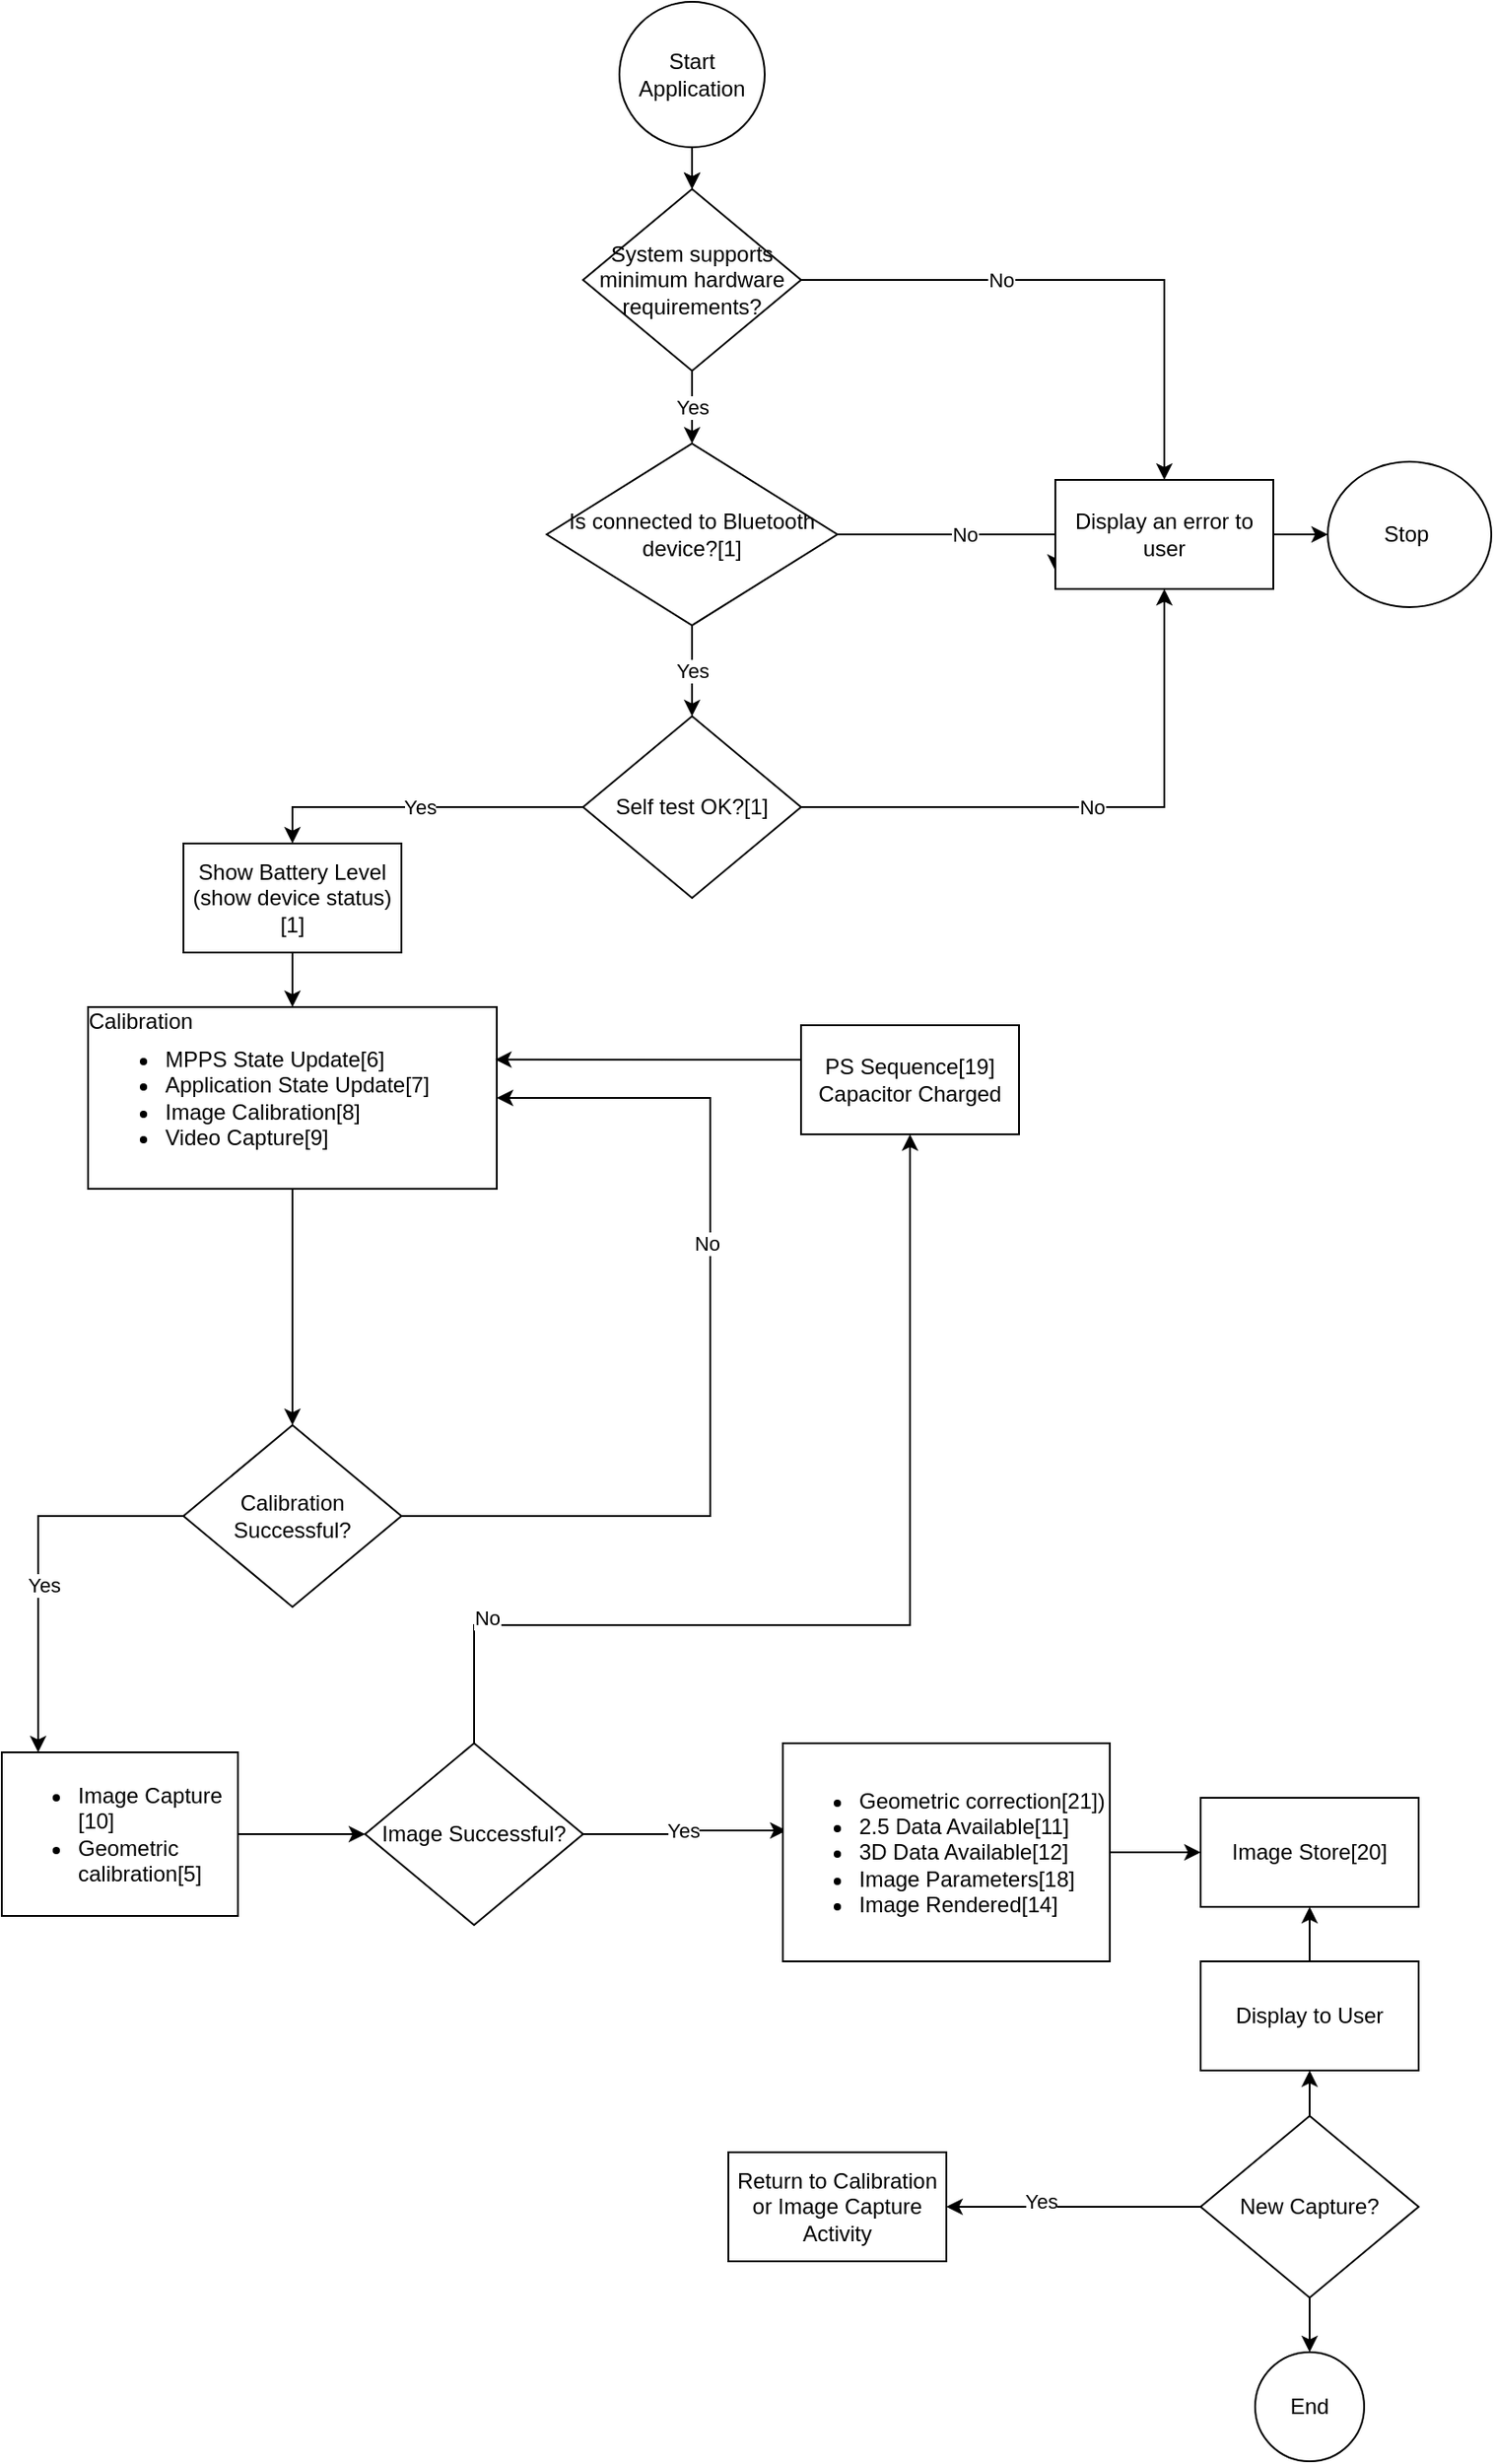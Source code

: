 <mxfile version="14.2.6" type="github">
  <diagram id="Avr19dcsrgd8HSW8QIkM" name="Page-1">
    <mxGraphModel dx="1185" dy="662" grid="1" gridSize="10" guides="1" tooltips="1" connect="1" arrows="1" fold="1" page="1" pageScale="1" pageWidth="850" pageHeight="1100" math="0" shadow="0">
      <root>
        <mxCell id="0" />
        <mxCell id="1" parent="0" />
        <mxCell id="0TjXcxiFnR5JFrspY3TL-38" style="edgeStyle=orthogonalEdgeStyle;rounded=0;orthogonalLoop=1;jettySize=auto;html=1;entryX=0.5;entryY=0;entryDx=0;entryDy=0;" parent="1" target="0TjXcxiFnR5JFrspY3TL-11" edge="1">
          <mxGeometry relative="1" as="geometry">
            <mxPoint x="400" y="100" as="sourcePoint" />
          </mxGeometry>
        </mxCell>
        <mxCell id="0TjXcxiFnR5JFrspY3TL-10" value="Stop&amp;nbsp;" style="ellipse;whiteSpace=wrap;html=1;" parent="1" vertex="1">
          <mxGeometry x="750" y="270" width="90" height="80" as="geometry" />
        </mxCell>
        <mxCell id="0TjXcxiFnR5JFrspY3TL-27" value="Yes" style="edgeStyle=orthogonalEdgeStyle;rounded=0;orthogonalLoop=1;jettySize=auto;html=1;exitX=0.5;exitY=1;exitDx=0;exitDy=0;" parent="1" source="0TjXcxiFnR5JFrspY3TL-11" target="0TjXcxiFnR5JFrspY3TL-30" edge="1">
          <mxGeometry relative="1" as="geometry">
            <mxPoint x="400" y="340" as="targetPoint" />
            <Array as="points" />
          </mxGeometry>
        </mxCell>
        <mxCell id="0TjXcxiFnR5JFrspY3TL-47" style="edgeStyle=orthogonalEdgeStyle;rounded=0;orthogonalLoop=1;jettySize=auto;html=1;entryX=0.5;entryY=0;entryDx=0;entryDy=0;" parent="1" source="0TjXcxiFnR5JFrspY3TL-11" target="0TjXcxiFnR5JFrspY3TL-46" edge="1">
          <mxGeometry relative="1" as="geometry" />
        </mxCell>
        <mxCell id="0TjXcxiFnR5JFrspY3TL-48" value="No" style="edgeLabel;html=1;align=center;verticalAlign=middle;resizable=0;points=[];" parent="0TjXcxiFnR5JFrspY3TL-47" vertex="1" connectable="0">
          <mxGeometry x="-0.291" relative="1" as="geometry">
            <mxPoint as="offset" />
          </mxGeometry>
        </mxCell>
        <mxCell id="0TjXcxiFnR5JFrspY3TL-11" value="&lt;span&gt;System supports minimum hardware requirements?&lt;/span&gt;" style="rhombus;whiteSpace=wrap;html=1;" parent="1" vertex="1">
          <mxGeometry x="340" y="120" width="120" height="100" as="geometry" />
        </mxCell>
        <mxCell id="0TjXcxiFnR5JFrspY3TL-35" value="No" style="edgeStyle=orthogonalEdgeStyle;rounded=0;orthogonalLoop=1;jettySize=auto;html=1;" parent="1" source="0TjXcxiFnR5JFrspY3TL-30" edge="1">
          <mxGeometry relative="1" as="geometry">
            <mxPoint x="600" y="330" as="targetPoint" />
            <Array as="points">
              <mxPoint x="600" y="310" />
            </Array>
          </mxGeometry>
        </mxCell>
        <mxCell id="0TjXcxiFnR5JFrspY3TL-50" value="Yes" style="edgeStyle=orthogonalEdgeStyle;rounded=0;orthogonalLoop=1;jettySize=auto;html=1;" parent="1" source="0TjXcxiFnR5JFrspY3TL-30" target="0TjXcxiFnR5JFrspY3TL-41" edge="1">
          <mxGeometry relative="1" as="geometry" />
        </mxCell>
        <mxCell id="0TjXcxiFnR5JFrspY3TL-30" value="&lt;span&gt;Is connected to Bluetooth device?[1]&lt;/span&gt;" style="rhombus;whiteSpace=wrap;html=1;" parent="1" vertex="1">
          <mxGeometry x="320" y="260" width="160" height="100" as="geometry" />
        </mxCell>
        <mxCell id="0TjXcxiFnR5JFrspY3TL-40" value="" style="edgeStyle=orthogonalEdgeStyle;rounded=0;orthogonalLoop=1;jettySize=auto;html=1;" parent="1" source="0TjXcxiFnR5JFrspY3TL-39" target="0TjXcxiFnR5JFrspY3TL-11" edge="1">
          <mxGeometry relative="1" as="geometry" />
        </mxCell>
        <mxCell id="0TjXcxiFnR5JFrspY3TL-39" value="&lt;span&gt;Start Application&lt;/span&gt;" style="ellipse;whiteSpace=wrap;html=1;aspect=fixed;" parent="1" vertex="1">
          <mxGeometry x="360" y="17" width="80" height="80" as="geometry" />
        </mxCell>
        <mxCell id="0TjXcxiFnR5JFrspY3TL-42" value="Yes" style="edgeStyle=orthogonalEdgeStyle;rounded=0;orthogonalLoop=1;jettySize=auto;html=1;entryX=0.5;entryY=0;entryDx=0;entryDy=0;" parent="1" source="0TjXcxiFnR5JFrspY3TL-41" target="0TjXcxiFnR5JFrspY3TL-43" edge="1">
          <mxGeometry relative="1" as="geometry">
            <mxPoint x="150" y="430" as="targetPoint" />
          </mxGeometry>
        </mxCell>
        <mxCell id="0TjXcxiFnR5JFrspY3TL-51" value="No" style="edgeStyle=orthogonalEdgeStyle;rounded=0;orthogonalLoop=1;jettySize=auto;html=1;" parent="1" source="0TjXcxiFnR5JFrspY3TL-41" target="0TjXcxiFnR5JFrspY3TL-46" edge="1">
          <mxGeometry relative="1" as="geometry" />
        </mxCell>
        <mxCell id="0TjXcxiFnR5JFrspY3TL-41" value="Self test OK?[1]" style="rhombus;whiteSpace=wrap;html=1;" parent="1" vertex="1">
          <mxGeometry x="340" y="410" width="120" height="100" as="geometry" />
        </mxCell>
        <mxCell id="0TjXcxiFnR5JFrspY3TL-60" style="edgeStyle=orthogonalEdgeStyle;rounded=0;orthogonalLoop=1;jettySize=auto;html=1;entryX=0.5;entryY=0;entryDx=0;entryDy=0;" parent="1" source="0TjXcxiFnR5JFrspY3TL-43" target="0TjXcxiFnR5JFrspY3TL-58" edge="1">
          <mxGeometry relative="1" as="geometry" />
        </mxCell>
        <mxCell id="0TjXcxiFnR5JFrspY3TL-43" value="Show Battery Level (show device status)[1]" style="rounded=0;whiteSpace=wrap;html=1;" parent="1" vertex="1">
          <mxGeometry x="120" y="480" width="120" height="60" as="geometry" />
        </mxCell>
        <mxCell id="0TjXcxiFnR5JFrspY3TL-49" style="edgeStyle=orthogonalEdgeStyle;rounded=0;orthogonalLoop=1;jettySize=auto;html=1;" parent="1" source="0TjXcxiFnR5JFrspY3TL-46" target="0TjXcxiFnR5JFrspY3TL-10" edge="1">
          <mxGeometry relative="1" as="geometry" />
        </mxCell>
        <mxCell id="0TjXcxiFnR5JFrspY3TL-46" value="Display an error to user" style="rounded=0;whiteSpace=wrap;html=1;" parent="1" vertex="1">
          <mxGeometry x="600" y="280" width="120" height="60" as="geometry" />
        </mxCell>
        <mxCell id="0TjXcxiFnR5JFrspY3TL-62" style="edgeStyle=orthogonalEdgeStyle;rounded=0;orthogonalLoop=1;jettySize=auto;html=1;entryX=0.5;entryY=0;entryDx=0;entryDy=0;" parent="1" source="0TjXcxiFnR5JFrspY3TL-58" target="0TjXcxiFnR5JFrspY3TL-63" edge="1">
          <mxGeometry relative="1" as="geometry">
            <mxPoint x="100" y="900" as="targetPoint" />
          </mxGeometry>
        </mxCell>
        <mxCell id="0TjXcxiFnR5JFrspY3TL-64" style="edgeStyle=orthogonalEdgeStyle;rounded=0;orthogonalLoop=1;jettySize=auto;html=1;entryX=1;entryY=0.5;entryDx=0;entryDy=0;exitX=1;exitY=0.5;exitDx=0;exitDy=0;" parent="1" source="0TjXcxiFnR5JFrspY3TL-63" target="0TjXcxiFnR5JFrspY3TL-58" edge="1">
          <mxGeometry relative="1" as="geometry">
            <Array as="points">
              <mxPoint x="410" y="850" />
              <mxPoint x="410" y="620" />
            </Array>
          </mxGeometry>
        </mxCell>
        <mxCell id="0TjXcxiFnR5JFrspY3TL-65" value="No" style="edgeLabel;html=1;align=center;verticalAlign=middle;resizable=0;points=[];" parent="0TjXcxiFnR5JFrspY3TL-64" vertex="1" connectable="0">
          <mxGeometry x="0.237" y="2" relative="1" as="geometry">
            <mxPoint as="offset" />
          </mxGeometry>
        </mxCell>
        <mxCell id="7xQOjGLybt1XN3V5icTS-4" style="edgeStyle=orthogonalEdgeStyle;rounded=0;orthogonalLoop=1;jettySize=auto;html=1;" edge="1" parent="1" source="0TjXcxiFnR5JFrspY3TL-63" target="0TjXcxiFnR5JFrspY3TL-68">
          <mxGeometry relative="1" as="geometry">
            <Array as="points">
              <mxPoint x="40" y="850" />
            </Array>
          </mxGeometry>
        </mxCell>
        <mxCell id="7xQOjGLybt1XN3V5icTS-5" value="Yes" style="edgeLabel;html=1;align=center;verticalAlign=middle;resizable=0;points=[];" vertex="1" connectable="0" parent="7xQOjGLybt1XN3V5icTS-4">
          <mxGeometry x="0.117" y="3" relative="1" as="geometry">
            <mxPoint as="offset" />
          </mxGeometry>
        </mxCell>
        <mxCell id="0TjXcxiFnR5JFrspY3TL-63" value="Calibration Successful?" style="rhombus;whiteSpace=wrap;html=1;" parent="1" vertex="1">
          <mxGeometry x="120" y="800" width="120" height="100" as="geometry" />
        </mxCell>
        <mxCell id="0TjXcxiFnR5JFrspY3TL-70" value="" style="group" parent="1" vertex="1" connectable="0">
          <mxGeometry x="67.5" y="570" width="225" height="140" as="geometry" />
        </mxCell>
        <mxCell id="0TjXcxiFnR5JFrspY3TL-58" value="&lt;ul&gt;&lt;li&gt;&lt;span style=&quot;text-align: center&quot;&gt;MPPS State Update[6]&lt;/span&gt;&lt;/li&gt;&lt;li&gt;&lt;span style=&quot;text-align: center&quot;&gt;Application State Update[7]&lt;/span&gt;&lt;/li&gt;&lt;li&gt;Image Calibration[8]&lt;/li&gt;&lt;li&gt;Video Capture[9]&lt;/li&gt;&lt;/ul&gt;" style="rounded=0;whiteSpace=wrap;html=1;align=left;" parent="0TjXcxiFnR5JFrspY3TL-70" vertex="1">
          <mxGeometry width="225" height="100" as="geometry" />
        </mxCell>
        <mxCell id="0TjXcxiFnR5JFrspY3TL-69" value="Calibration" style="text;html=1;strokeColor=none;fillColor=none;align=center;verticalAlign=middle;whiteSpace=wrap;rounded=0;" parent="0TjXcxiFnR5JFrspY3TL-70" vertex="1">
          <mxGeometry x="12.5" width="33.333" height="15.556" as="geometry" />
        </mxCell>
        <mxCell id="0TjXcxiFnR5JFrspY3TL-75" style="edgeStyle=orthogonalEdgeStyle;rounded=0;orthogonalLoop=1;jettySize=auto;html=1;entryX=0.5;entryY=1;entryDx=0;entryDy=0;exitX=0.5;exitY=0;exitDx=0;exitDy=0;" parent="1" source="0TjXcxiFnR5JFrspY3TL-73" target="0TjXcxiFnR5JFrspY3TL-79" edge="1">
          <mxGeometry relative="1" as="geometry">
            <Array as="points">
              <mxPoint x="280" y="910" />
              <mxPoint x="520" y="910" />
            </Array>
          </mxGeometry>
        </mxCell>
        <mxCell id="0TjXcxiFnR5JFrspY3TL-76" value="No" style="edgeLabel;html=1;align=center;verticalAlign=middle;resizable=0;points=[];" parent="0TjXcxiFnR5JFrspY3TL-75" vertex="1" connectable="0">
          <mxGeometry x="-0.752" y="4" relative="1" as="geometry">
            <mxPoint as="offset" />
          </mxGeometry>
        </mxCell>
        <mxCell id="0TjXcxiFnR5JFrspY3TL-78" value="Yes" style="edgeStyle=orthogonalEdgeStyle;rounded=0;orthogonalLoop=1;jettySize=auto;html=1;entryX=0.011;entryY=0.4;entryDx=0;entryDy=0;entryPerimeter=0;" parent="1" source="0TjXcxiFnR5JFrspY3TL-73" target="0TjXcxiFnR5JFrspY3TL-74" edge="1">
          <mxGeometry relative="1" as="geometry" />
        </mxCell>
        <mxCell id="0TjXcxiFnR5JFrspY3TL-73" value="Image Successful?" style="rhombus;whiteSpace=wrap;html=1;" parent="1" vertex="1">
          <mxGeometry x="220" y="975" width="120" height="100" as="geometry" />
        </mxCell>
        <mxCell id="7xQOjGLybt1XN3V5icTS-6" style="edgeStyle=orthogonalEdgeStyle;rounded=0;orthogonalLoop=1;jettySize=auto;html=1;" edge="1" parent="1" source="0TjXcxiFnR5JFrspY3TL-74" target="0TjXcxiFnR5JFrspY3TL-81">
          <mxGeometry relative="1" as="geometry" />
        </mxCell>
        <mxCell id="0TjXcxiFnR5JFrspY3TL-74" value="&lt;ul&gt;&lt;li&gt;Geometric correction[21])&lt;/li&gt;&lt;li&gt;2.5 Data Available[11]&lt;/li&gt;&lt;li&gt;3D Data Available[12]&lt;/li&gt;&lt;li&gt;Image Parameters[18]&lt;/li&gt;&lt;li&gt;Image Rendered[14]&lt;/li&gt;&lt;/ul&gt;" style="rounded=0;whiteSpace=wrap;html=1;align=left;" parent="1" vertex="1">
          <mxGeometry x="450" y="975" width="180" height="120" as="geometry" />
        </mxCell>
        <mxCell id="0TjXcxiFnR5JFrspY3TL-77" style="edgeStyle=orthogonalEdgeStyle;rounded=0;orthogonalLoop=1;jettySize=auto;html=1;entryX=0;entryY=0.5;entryDx=0;entryDy=0;" parent="1" source="0TjXcxiFnR5JFrspY3TL-68" target="0TjXcxiFnR5JFrspY3TL-73" edge="1">
          <mxGeometry relative="1" as="geometry" />
        </mxCell>
        <mxCell id="0TjXcxiFnR5JFrspY3TL-68" value="&lt;ul&gt;&lt;li&gt;Image Capture [10]&lt;/li&gt;&lt;li&gt;Geometric calibration[5]&lt;/li&gt;&lt;/ul&gt;" style="rounded=0;whiteSpace=wrap;html=1;align=left;" parent="1" vertex="1">
          <mxGeometry x="20" y="980" width="130" height="90" as="geometry" />
        </mxCell>
        <mxCell id="7xQOjGLybt1XN3V5icTS-7" style="edgeStyle=orthogonalEdgeStyle;rounded=0;orthogonalLoop=1;jettySize=auto;html=1;entryX=0.996;entryY=0.289;entryDx=0;entryDy=0;entryPerimeter=0;" edge="1" parent="1" source="0TjXcxiFnR5JFrspY3TL-79" target="0TjXcxiFnR5JFrspY3TL-58">
          <mxGeometry relative="1" as="geometry">
            <Array as="points">
              <mxPoint x="420" y="599" />
              <mxPoint x="420" y="599" />
            </Array>
          </mxGeometry>
        </mxCell>
        <mxCell id="0TjXcxiFnR5JFrspY3TL-79" value="PS Sequence[19]&lt;br&gt;Capacitor Charged" style="rounded=0;whiteSpace=wrap;html=1;" parent="1" vertex="1">
          <mxGeometry x="460" y="580" width="120" height="60" as="geometry" />
        </mxCell>
        <mxCell id="0TjXcxiFnR5JFrspY3TL-81" value="Image Store[20]" style="rounded=0;whiteSpace=wrap;html=1;" parent="1" vertex="1">
          <mxGeometry x="680" y="1005" width="120" height="60" as="geometry" />
        </mxCell>
        <mxCell id="0TjXcxiFnR5JFrspY3TL-91" style="edgeStyle=orthogonalEdgeStyle;rounded=0;orthogonalLoop=1;jettySize=auto;html=1;entryX=0.5;entryY=1;entryDx=0;entryDy=0;" parent="1" source="0TjXcxiFnR5JFrspY3TL-85" target="0TjXcxiFnR5JFrspY3TL-81" edge="1">
          <mxGeometry relative="1" as="geometry" />
        </mxCell>
        <mxCell id="0TjXcxiFnR5JFrspY3TL-85" value="Display to User" style="rounded=0;whiteSpace=wrap;html=1;" parent="1" vertex="1">
          <mxGeometry x="680" y="1095" width="120" height="60" as="geometry" />
        </mxCell>
        <mxCell id="0TjXcxiFnR5JFrspY3TL-92" style="edgeStyle=orthogonalEdgeStyle;rounded=0;orthogonalLoop=1;jettySize=auto;html=1;entryX=0.5;entryY=1;entryDx=0;entryDy=0;" parent="1" source="0TjXcxiFnR5JFrspY3TL-87" target="0TjXcxiFnR5JFrspY3TL-85" edge="1">
          <mxGeometry relative="1" as="geometry" />
        </mxCell>
        <mxCell id="0TjXcxiFnR5JFrspY3TL-93" style="edgeStyle=orthogonalEdgeStyle;rounded=0;orthogonalLoop=1;jettySize=auto;html=1;entryX=1;entryY=0.5;entryDx=0;entryDy=0;" parent="1" source="0TjXcxiFnR5JFrspY3TL-87" target="0TjXcxiFnR5JFrspY3TL-94" edge="1">
          <mxGeometry relative="1" as="geometry">
            <mxPoint x="550" y="1220" as="targetPoint" />
          </mxGeometry>
        </mxCell>
        <mxCell id="0TjXcxiFnR5JFrspY3TL-95" value="Yes" style="edgeLabel;html=1;align=center;verticalAlign=middle;resizable=0;points=[];" parent="0TjXcxiFnR5JFrspY3TL-93" vertex="1" connectable="0">
          <mxGeometry x="0.267" y="-3" relative="1" as="geometry">
            <mxPoint as="offset" />
          </mxGeometry>
        </mxCell>
        <mxCell id="0TjXcxiFnR5JFrspY3TL-97" style="edgeStyle=orthogonalEdgeStyle;rounded=0;orthogonalLoop=1;jettySize=auto;html=1;" parent="1" source="0TjXcxiFnR5JFrspY3TL-87" target="0TjXcxiFnR5JFrspY3TL-96" edge="1">
          <mxGeometry relative="1" as="geometry" />
        </mxCell>
        <mxCell id="0TjXcxiFnR5JFrspY3TL-87" value="New Capture?" style="rhombus;whiteSpace=wrap;html=1;" parent="1" vertex="1">
          <mxGeometry x="680" y="1180" width="120" height="100" as="geometry" />
        </mxCell>
        <mxCell id="0TjXcxiFnR5JFrspY3TL-94" value="Return to Calibration or Image Capture Activity" style="rounded=0;whiteSpace=wrap;html=1;" parent="1" vertex="1">
          <mxGeometry x="420" y="1200" width="120" height="60" as="geometry" />
        </mxCell>
        <mxCell id="0TjXcxiFnR5JFrspY3TL-96" value="End" style="ellipse;whiteSpace=wrap;html=1;" parent="1" vertex="1">
          <mxGeometry x="710" y="1310" width="60" height="60" as="geometry" />
        </mxCell>
      </root>
    </mxGraphModel>
  </diagram>
</mxfile>
